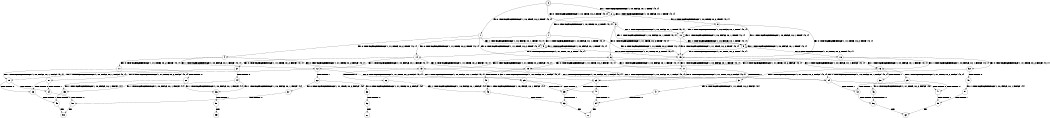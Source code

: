 digraph BCG {
size = "7, 10.5";
center = TRUE;
node [shape = circle];
0 [peripheries = 2];
0 -> 1 [label = "EX !0 !ATOMIC_EXCH_BRANCH (1, +0, TRUE, +0, 2, TRUE) !{0, 1}"];
0 -> 2 [label = "EX !1 !ATOMIC_EXCH_BRANCH (1, +0, FALSE, +0, 1, TRUE) !{0, 1}"];
0 -> 3 [label = "EX !0 !ATOMIC_EXCH_BRANCH (1, +0, TRUE, +0, 2, TRUE) !{0, 1}"];
1 -> 4 [label = "EX !0 !ATOMIC_EXCH_BRANCH (1, +1, TRUE, +0, 2, TRUE) !{0, 1}"];
1 -> 5 [label = "EX !1 !ATOMIC_EXCH_BRANCH (1, +0, FALSE, +0, 1, TRUE) !{0, 1}"];
1 -> 6 [label = "EX !0 !ATOMIC_EXCH_BRANCH (1, +1, TRUE, +0, 2, TRUE) !{0, 1}"];
2 -> 2 [label = "EX !1 !ATOMIC_EXCH_BRANCH (1, +0, FALSE, +0, 1, TRUE) !{0, 1}"];
2 -> 7 [label = "EX !0 !ATOMIC_EXCH_BRANCH (1, +0, TRUE, +0, 2, TRUE) !{0, 1}"];
2 -> 8 [label = "EX !0 !ATOMIC_EXCH_BRANCH (1, +0, TRUE, +0, 2, TRUE) !{0, 1}"];
3 -> 9 [label = "EX !1 !ATOMIC_EXCH_BRANCH (1, +0, FALSE, +0, 1, TRUE) !{0, 1}"];
3 -> 6 [label = "EX !0 !ATOMIC_EXCH_BRANCH (1, +1, TRUE, +0, 2, TRUE) !{0, 1}"];
3 -> 10 [label = "EX !1 !ATOMIC_EXCH_BRANCH (1, +0, FALSE, +0, 1, TRUE) !{0, 1}"];
4 -> 11 [label = "EX !0 !ATOMIC_EXCH_BRANCH (1, +1, TRUE, +0, 2, FALSE) !{0, 1}"];
4 -> 12 [label = "EX !1 !ATOMIC_EXCH_BRANCH (1, +0, FALSE, +0, 1, FALSE) !{0, 1}"];
4 -> 13 [label = "EX !0 !ATOMIC_EXCH_BRANCH (1, +1, TRUE, +0, 2, FALSE) !{0, 1}"];
5 -> 14 [label = "EX !0 !ATOMIC_EXCH_BRANCH (1, +1, TRUE, +0, 2, TRUE) !{0, 1}"];
5 -> 5 [label = "EX !1 !ATOMIC_EXCH_BRANCH (1, +0, FALSE, +0, 1, TRUE) !{0, 1}"];
5 -> 15 [label = "EX !0 !ATOMIC_EXCH_BRANCH (1, +1, TRUE, +0, 2, TRUE) !{0, 1}"];
6 -> 16 [label = "EX !1 !ATOMIC_EXCH_BRANCH (1, +0, FALSE, +0, 1, FALSE) !{0, 1}"];
6 -> 13 [label = "EX !0 !ATOMIC_EXCH_BRANCH (1, +1, TRUE, +0, 2, FALSE) !{0, 1}"];
6 -> 17 [label = "EX !1 !ATOMIC_EXCH_BRANCH (1, +0, FALSE, +0, 1, FALSE) !{0, 1}"];
7 -> 14 [label = "EX !0 !ATOMIC_EXCH_BRANCH (1, +1, TRUE, +0, 2, TRUE) !{0, 1}"];
7 -> 5 [label = "EX !1 !ATOMIC_EXCH_BRANCH (1, +0, FALSE, +0, 1, TRUE) !{0, 1}"];
7 -> 15 [label = "EX !0 !ATOMIC_EXCH_BRANCH (1, +1, TRUE, +0, 2, TRUE) !{0, 1}"];
8 -> 9 [label = "EX !1 !ATOMIC_EXCH_BRANCH (1, +0, FALSE, +0, 1, TRUE) !{0, 1}"];
8 -> 15 [label = "EX !0 !ATOMIC_EXCH_BRANCH (1, +1, TRUE, +0, 2, TRUE) !{0, 1}"];
8 -> 10 [label = "EX !1 !ATOMIC_EXCH_BRANCH (1, +0, FALSE, +0, 1, TRUE) !{0, 1}"];
9 -> 18 [label = "EX !0 !ATOMIC_EXCH_BRANCH (1, +1, TRUE, +0, 2, TRUE) !{0, 1}"];
9 -> 9 [label = "EX !1 !ATOMIC_EXCH_BRANCH (1, +0, FALSE, +0, 1, TRUE) !{0, 1}"];
9 -> 15 [label = "EX !0 !ATOMIC_EXCH_BRANCH (1, +1, TRUE, +0, 2, TRUE) !{0, 1}"];
10 -> 9 [label = "EX !1 !ATOMIC_EXCH_BRANCH (1, +0, FALSE, +0, 1, TRUE) !{0, 1}"];
10 -> 15 [label = "EX !0 !ATOMIC_EXCH_BRANCH (1, +1, TRUE, +0, 2, TRUE) !{0, 1}"];
10 -> 10 [label = "EX !1 !ATOMIC_EXCH_BRANCH (1, +0, FALSE, +0, 1, TRUE) !{0, 1}"];
11 -> 19 [label = "EX !1 !ATOMIC_EXCH_BRANCH (1, +0, FALSE, +0, 1, FALSE) !{0, 1}"];
11 -> 20 [label = "TERMINATE !0"];
12 -> 21 [label = "EX !0 !ATOMIC_EXCH_BRANCH (1, +1, TRUE, +0, 2, FALSE) !{0, 1}"];
12 -> 22 [label = "TERMINATE !1"];
12 -> 23 [label = "EX !0 !ATOMIC_EXCH_BRANCH (1, +1, TRUE, +0, 2, FALSE) !{0, 1}"];
13 -> 24 [label = "EX !1 !ATOMIC_EXCH_BRANCH (1, +0, FALSE, +0, 1, FALSE) !{0, 1}"];
13 -> 25 [label = "EX !1 !ATOMIC_EXCH_BRANCH (1, +0, FALSE, +0, 1, FALSE) !{0, 1}"];
13 -> 26 [label = "TERMINATE !0"];
14 -> 27 [label = "EX !0 !ATOMIC_EXCH_BRANCH (1, +1, TRUE, +0, 2, FALSE) !{0, 1}"];
14 -> 12 [label = "EX !1 !ATOMIC_EXCH_BRANCH (1, +0, FALSE, +0, 1, FALSE) !{0, 1}"];
14 -> 28 [label = "EX !0 !ATOMIC_EXCH_BRANCH (1, +1, TRUE, +0, 2, FALSE) !{0, 1}"];
15 -> 16 [label = "EX !1 !ATOMIC_EXCH_BRANCH (1, +0, FALSE, +0, 1, FALSE) !{0, 1}"];
15 -> 28 [label = "EX !0 !ATOMIC_EXCH_BRANCH (1, +1, TRUE, +0, 2, FALSE) !{0, 1}"];
15 -> 17 [label = "EX !1 !ATOMIC_EXCH_BRANCH (1, +0, FALSE, +0, 1, FALSE) !{0, 1}"];
16 -> 29 [label = "EX !0 !ATOMIC_EXCH_BRANCH (1, +1, TRUE, +0, 2, FALSE) !{0, 1}"];
16 -> 30 [label = "TERMINATE !1"];
16 -> 23 [label = "EX !0 !ATOMIC_EXCH_BRANCH (1, +1, TRUE, +0, 2, FALSE) !{0, 1}"];
17 -> 23 [label = "EX !0 !ATOMIC_EXCH_BRANCH (1, +1, TRUE, +0, 2, FALSE) !{0, 1}"];
17 -> 31 [label = "TERMINATE !1"];
18 -> 32 [label = "EX !0 !ATOMIC_EXCH_BRANCH (1, +1, TRUE, +0, 2, FALSE) !{0, 1}"];
18 -> 16 [label = "EX !1 !ATOMIC_EXCH_BRANCH (1, +0, FALSE, +0, 1, FALSE) !{0, 1}"];
18 -> 28 [label = "EX !0 !ATOMIC_EXCH_BRANCH (1, +1, TRUE, +0, 2, FALSE) !{0, 1}"];
19 -> 33 [label = "TERMINATE !0"];
19 -> 34 [label = "TERMINATE !1"];
20 -> 35 [label = "EX !1 !ATOMIC_EXCH_BRANCH (1, +0, FALSE, +0, 1, FALSE) !{1}"];
20 -> 36 [label = "EX !1 !ATOMIC_EXCH_BRANCH (1, +0, FALSE, +0, 1, FALSE) !{1}"];
21 -> 33 [label = "TERMINATE !0"];
21 -> 34 [label = "TERMINATE !1"];
22 -> 37 [label = "EX !0 !ATOMIC_EXCH_BRANCH (1, +1, TRUE, +0, 2, FALSE) !{0}"];
22 -> 38 [label = "EX !0 !ATOMIC_EXCH_BRANCH (1, +1, TRUE, +0, 2, FALSE) !{0}"];
23 -> 39 [label = "TERMINATE !0"];
23 -> 40 [label = "TERMINATE !1"];
24 -> 41 [label = "TERMINATE !0"];
24 -> 42 [label = "TERMINATE !1"];
25 -> 39 [label = "TERMINATE !0"];
25 -> 40 [label = "TERMINATE !1"];
26 -> 43 [label = "EX !1 !ATOMIC_EXCH_BRANCH (1, +0, FALSE, +0, 1, FALSE) !{1}"];
27 -> 19 [label = "EX !1 !ATOMIC_EXCH_BRANCH (1, +0, FALSE, +0, 1, FALSE) !{0, 1}"];
27 -> 44 [label = "TERMINATE !0"];
28 -> 24 [label = "EX !1 !ATOMIC_EXCH_BRANCH (1, +0, FALSE, +0, 1, FALSE) !{0, 1}"];
28 -> 25 [label = "EX !1 !ATOMIC_EXCH_BRANCH (1, +0, FALSE, +0, 1, FALSE) !{0, 1}"];
28 -> 45 [label = "TERMINATE !0"];
29 -> 41 [label = "TERMINATE !0"];
29 -> 42 [label = "TERMINATE !1"];
30 -> 46 [label = "EX !0 !ATOMIC_EXCH_BRANCH (1, +1, TRUE, +0, 2, FALSE) !{0}"];
31 -> 47 [label = "EX !0 !ATOMIC_EXCH_BRANCH (1, +1, TRUE, +0, 2, FALSE) !{0}"];
32 -> 24 [label = "EX !1 !ATOMIC_EXCH_BRANCH (1, +0, FALSE, +0, 1, FALSE) !{0, 1}"];
32 -> 48 [label = "TERMINATE !0"];
33 -> 49 [label = "TERMINATE !1"];
34 -> 50 [label = "TERMINATE !0"];
35 -> 49 [label = "TERMINATE !1"];
36 -> 51 [label = "TERMINATE !1"];
37 -> 50 [label = "TERMINATE !0"];
38 -> 52 [label = "TERMINATE !0"];
39 -> 53 [label = "TERMINATE !1"];
40 -> 54 [label = "TERMINATE !0"];
41 -> 55 [label = "TERMINATE !1"];
42 -> 56 [label = "TERMINATE !0"];
43 -> 53 [label = "TERMINATE !1"];
44 -> 35 [label = "EX !1 !ATOMIC_EXCH_BRANCH (1, +0, FALSE, +0, 1, FALSE) !{1}"];
44 -> 36 [label = "EX !1 !ATOMIC_EXCH_BRANCH (1, +0, FALSE, +0, 1, FALSE) !{1}"];
45 -> 43 [label = "EX !1 !ATOMIC_EXCH_BRANCH (1, +0, FALSE, +0, 1, FALSE) !{1}"];
46 -> 56 [label = "TERMINATE !0"];
47 -> 54 [label = "TERMINATE !0"];
48 -> 57 [label = "EX !1 !ATOMIC_EXCH_BRANCH (1, +0, FALSE, +0, 1, FALSE) !{1}"];
49 -> 58 [label = "exit"];
50 -> 58 [label = "exit"];
51 -> 59 [label = "exit"];
52 -> 60 [label = "exit"];
53 -> 61 [label = "exit"];
54 -> 61 [label = "exit"];
55 -> 62 [label = "exit"];
56 -> 62 [label = "exit"];
57 -> 55 [label = "TERMINATE !1"];
}
